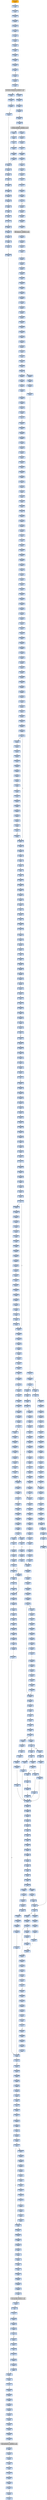strict digraph G {
	graph [bgcolor=transparent,
		name=G
	];
	node [color=lightsteelblue,
		fillcolor=lightsteelblue,
		shape=rectangle,
		style=filled
	];
	"0x0042de67"	[label="0x0042de67
movl"];
	"0x0042de6a"	[label="0x0042de6a
movl"];
	"0x0042de67" -> "0x0042de6a"	[color="#000000"];
	"0x0042de78"	[label="0x0042de78
movl"];
	"0x0042de7d"	[label="0x0042de7d
movl"];
	"0x0042de78" -> "0x0042de7d"	[color="#000000"];
	"0x0042deab"	[label="0x0042deab
movb"];
	"0x0042dead"	[label="0x0042dead
incl"];
	"0x0042deab" -> "0x0042dead"	[color="#000000"];
	"0x0042da11"	[label="0x0042da11
shrl"];
	"0x0042da14"	[label="0x0042da14
xorl"];
	"0x0042da11" -> "0x0042da14"	[color="#000000"];
	"0x0042d966"	[label="0x0042d966
movl"];
	"0x0042d96d"	[label="0x0042d96d
movb"];
	"0x0042d966" -> "0x0042d96d"	[color="#000000"];
	"0x0042d2aa"	[label="0x0042d2aa
testl"];
	"0x0042d2ac"	[label="0x0042d2ac
jne"];
	"0x0042d2aa" -> "0x0042d2ac"	[color="#000000"];
	"0x0042d915"	[label="0x0042d915
andl"];
	"0x0042d918"	[label="0x0042d918
repz"];
	"0x0042d915" -> "0x0042d918"	[color="#000000"];
	"0x0042d37e"	[label="0x0042d37e
movl"];
	"0x0042d384"	[label="0x0042d384
jmp"];
	"0x0042d37e" -> "0x0042d384"	[color="#000000"];
	"0x0042dccb"	[label="0x0042dccb
jmp"];
	"0x0042dcd4"	[label="0x0042dcd4
movl"];
	"0x0042dccb" -> "0x0042dcd4"	[color="#000000"];
	"0x0042d851"	[label="0x0042d851
xorl"];
	"0x0042d853"	[label="0x0042d853
repz"];
	"0x0042d851" -> "0x0042d853"	[color="#000000"];
	"0x0042d885"	[label="0x0042d885
movl"];
	"0x0042d888"	[label="0x0042d888
movl"];
	"0x0042d885" -> "0x0042d888"	[color="#000000"];
	"0x0042d72f"	[label="0x0042d72f
ret"];
	"0x0042d101"	[label="0x0042d101
movb"];
	"0x0042d72f" -> "0x0042d101"	[color="#000000"];
	"0x0042df89"	[label="0x0042df89
ret"];
	"0x0042d718"	[label="0x0042d718
testb"];
	"0x0042df89" -> "0x0042d718"	[color="#000000"];
	"0x0042d7c2"	[label="0x0042d7c2
movl"];
	"0x0042d7c4"	[label="0x0042d7c4
movl"];
	"0x0042d7c2" -> "0x0042d7c4"	[color="#000000"];
	"0x0042da19"	[label="0x0042da19
movl"];
	"0x0042da1b"	[label="0x0042da1b
jmp"];
	"0x0042da19" -> "0x0042da1b"	[color="#000000"];
	"0x0042d9b1"	[label="0x0042d9b1
pushl"];
	"0x0042d9b2"	[label="0x0042d9b2
pushl"];
	"0x0042d9b1" -> "0x0042d9b2"	[color="#000000"];
	"0x0042deb5"	[label="0x0042deb5
movl"];
	"0x0042deb8"	[label="0x0042deb8
movl"];
	"0x0042deb5" -> "0x0042deb8"	[color="#000000"];
	"0x0042dcf1"	[label="0x0042dcf1
ret"];
	"0x0042df6c"	[label="0x0042df6c
testb"];
	"0x0042dcf1" -> "0x0042df6c"	[color="#000000"];
	"0x0042d9fd"	[label="0x0042d9fd
movl"];
	"0x0042da00"	[label="0x0042da00
andl"];
	"0x0042d9fd" -> "0x0042da00"	[color="#000000"];
	"0x0042ded3"	[label="0x0042ded3
movl"];
	"0x0042ded6"	[label="0x0042ded6
movl"];
	"0x0042ded3" -> "0x0042ded6"	[color="#000000"];
	"0x0042da2c"	[label="0x0042da2c
cmpl"];
	"0x0042da2f"	[label="0x0042da2f
jae"];
	"0x0042da2c" -> "0x0042da2f"	[color="#000000"];
	"0x0042d6cc"	[label="0x0042d6cc
subl"];
	"0x0042d6d2"	[label="0x0042d6d2
leal"];
	"0x0042d6cc" -> "0x0042d6d2"	[color="#000000"];
	"0x0042d9b6"	[label="0x0042d9b6
movl"];
	"0x0042d9b8"	[label="0x0042d9b8
cmpl"];
	"0x0042d9b6" -> "0x0042d9b8"	[color="#000000"];
	"0x0042db5a"	[label="0x0042db5a
call"];
	"0x0042db63"	[label="0x0042db63
subl"];
	"0x0042db5a" -> "0x0042db63"	[color="#000000"];
	"0x0042de74"	[label="0x0042de74
addl"];
	"0x0042de76"	[label="0x0042de76
shrl"];
	"0x0042de74" -> "0x0042de76"	[color="#000000"];
	"0x0042d0aa"	[label="0x0042d0aa
je"];
	"0x0042d0b0"	[label="0x0042d0b0
pushl"];
	"0x0042d0aa" -> "0x0042d0b0"	[color="#000000",
		label=F];
	"0x0042de41"	[label="0x0042de41
incl"];
	"0x0042de42"	[label="0x0042de42
movb"];
	"0x0042de41" -> "0x0042de42"	[color="#000000"];
	"0x0042d055"	[label="0x0042d055
stosl"];
	"0x0042d056"	[label="0x0042d056
movb"];
	"0x0042d055" -> "0x0042d056"	[color="#000000"];
	"0x0042d292"	[label="0x0042d292
movl"];
	"0x0042d298"	[label="0x0042d298
movl"];
	"0x0042d292" -> "0x0042d298"	[color="#000000"];
	"0x0042d9f9"	[label="0x0042d9f9
subl"];
	"0x0042d9fb"	[label="0x0042d9fb
shrl"];
	"0x0042d9f9" -> "0x0042d9fb"	[color="#000000"];
	"0x0042db72"	[label="0x0042db72
pushl"];
	"0x0042db74"	[label="0x0042db74
movl"];
	"0x0042db72" -> "0x0042db74"	[color="#000000"];
	"0x0042dcff"	[label="0x0042dcff
ret"];
	"0x0042da9b"	[label="0x0042da9b
movb"];
	"0x0042dcff" -> "0x0042da9b"	[color="#000000"];
	"0x0042de18"	[label="0x0042de18
movb"];
	"0x0042dcff" -> "0x0042de18"	[color="#000000"];
	"0x0042df16"	[label="0x0042df16
movl"];
	"0x0042df1c"	[label="0x0042df1c
movl"];
	"0x0042df16" -> "0x0042df1c"	[color="#000000"];
	"0x0042dce6"	[label="0x0042dce6
popl"];
	"0x0042dce7"	[label="0x0042dce7
popl"];
	"0x0042dce6" -> "0x0042dce7"	[color="#000000"];
	"0x0042daa8"	[label="0x0042daa8
addl"];
	"0x0042daab"	[label="0x0042daab
shll"];
	"0x0042daa8" -> "0x0042daab"	[color="#000000"];
	"0x0042dce8"	[label="0x0042dce8
movb"];
	"0x0042dce7" -> "0x0042dce8"	[color="#000000"];
	"0x0042d88c"	[label="0x0042d88c
xorl"];
	"0x0042d88e"	[label="0x0042d88e
movl"];
	"0x0042d88c" -> "0x0042d88e"	[color="#000000"];
	"0x0042da82"	[label="0x0042da82
popl"];
	"0x0042da83"	[label="0x0042da83
ret"];
	"0x0042da82" -> "0x0042da83"	[color="#000000"];
	"0x0042da85"	[label="0x0042da85
pushl"];
	"0x0042da86"	[label="0x0042da86
pushl"];
	"0x0042da85" -> "0x0042da86"	[color="#000000"];
	"0x0042d03b"	[label="0x0042d03b
pushl"];
	"0x0042d03c"	[label="0x0042d03c
call"];
	"0x0042d03b" -> "0x0042d03c"	[color="#000000"];
	"0x0042d7e8"	[label="0x0042d7e8
movl"];
	"0x0042d7eb"	[label="0x0042d7eb
movl"];
	"0x0042d7e8" -> "0x0042d7eb"	[color="#000000"];
	"0x0042d7ae"	[label="0x0042d7ae
cmpl"];
	"0x0042d7b1"	[label="0x0042d7b1
jb"];
	"0x0042d7ae" -> "0x0042d7b1"	[color="#000000"];
	"0x0042d1ba"	[label="0x0042d1ba
movl"];
	"0x0042d1c0"	[label="0x0042d1c0
movl"];
	"0x0042d1ba" -> "0x0042d1c0"	[color="#000000"];
	"0x0042dd38"	[label="0x0042dd38
movl"];
	"0x0042dd3a"	[label="0x0042dd3a
incl"];
	"0x0042dd38" -> "0x0042dd3a"	[color="#000000"];
	"0x0042df41"	[label="0x0042df41
cmpl"];
	"0x0042df43"	[label="0x0042df43
movl"];
	"0x0042df41" -> "0x0042df43"	[color="#000000"];
	"0x0042d7db"	[label="0x0042d7db
movl"];
	"0x0042d7de"	[label="0x0042d7de
movl"];
	"0x0042d7db" -> "0x0042d7de"	[color="#000000"];
	"0x0042d9a4"	[label="0x0042d9a4
movb"];
	"0x0042d9a6"	[label="0x0042d9a6
popl"];
	"0x0042d9a4" -> "0x0042d9a6"	[color="#000000"];
	"0x0042d095"	[label="0x0042d095
je"];
	"0x0042d0a1"	[label="0x0042d0a1
leal"];
	"0x0042d095" -> "0x0042d0a1"	[color="#000000",
		label=T];
	"0x0042d26f"	[label="0x0042d26f
addl"];
	"0x0042d271"	[label="0x0042d271
movl"];
	"0x0042d26f" -> "0x0042d271"	[color="#000000"];
	"0x0042df03"	[label="0x0042df03
testl"];
	"0x0042df05"	[label="0x0042df05
je"];
	"0x0042df03" -> "0x0042df05"	[color="#000000"];
	"0x0042d6c8"	[label="0x0042d6c8
movl"];
	"0x0042d6c8" -> "0x0042d6cc"	[color="#000000"];
	"0x0042d7d4"	[label="0x0042d7d4
orl"];
	"0x0042d7d6"	[label="0x0042d7d6
movl"];
	"0x0042d7d4" -> "0x0042d7d6"	[color="#000000"];
	"0x0042d36e"	[label="0x0042d36e
jmp"];
	"0x0042d2a2"	[label="0x0042d2a2
movl"];
	"0x0042d36e" -> "0x0042d2a2"	[color="#000000"];
	"0x0042d176"	[label="0x0042d176
andl"];
	"0x0042d179"	[label="0x0042d179
repz"];
	"0x0042d176" -> "0x0042d179"	[color="#000000"];
	"0x0042d904"	[label="0x0042d904
shll"];
	"0x0042d907"	[label="0x0042d907
movw"];
	"0x0042d904" -> "0x0042d907"	[color="#000000"];
	"0x0042d892"	[label="0x0042d892
movl"];
	"0x0042d89a"	[label="0x0042d89a
movl"];
	"0x0042d892" -> "0x0042d89a"	[color="#000000"];
	"0x0042d80b"	[label="0x0042d80b
popl"];
	"0x0042d80c"	[label="0x0042d80c
ret"];
	"0x0042d80b" -> "0x0042d80c"	[color="#000000"];
	"0x0042dca5"	[label="0x0042dca5
jne"];
	"0x0042dcb2"	[label="0x0042dcb2
movb"];
	"0x0042dca5" -> "0x0042dcb2"	[color="#000000",
		label=T];
	"0x0042de65"	[label="0x0042de65
jae"];
	"0x0042de65" -> "0x0042de67"	[color="#000000",
		label=F];
	"0x0042d425"	[label="0x0042d425
ret"];
	"0x0042d8e0"	[label="0x0042d8e0
movl"];
	"0x0042d8e6"	[label="0x0042d8e6
shrl"];
	"0x0042d8e0" -> "0x0042d8e6"	[color="#000000"];
	"0x0042de88"	[label="0x0042de88
shrl"];
	"0x0042de8a"	[label="0x0042de8a
leal"];
	"0x0042de88" -> "0x0042de8a"	[color="#000000"];
	"0x0042d7a8"	[label="0x0042d7a8
movl"];
	"0x0042d7ad"	[label="0x0042d7ad
pushl"];
	"0x0042d7a8" -> "0x0042d7ad"	[color="#000000"];
	"0x0042d9c9"	[label="0x0042d9c9
movl"];
	"0x0042d9cc"	[label="0x0042d9cc
movl"];
	"0x0042d9c9" -> "0x0042d9cc"	[color="#000000"];
	"0x0042de3c"	[label="0x0042de3c
shll"];
	"0x0042de3f"	[label="0x0042de3f
movb"];
	"0x0042de3c" -> "0x0042de3f"	[color="#000000"];
	"0x0042dcc5"	[label="0x0042dcc5
incl"];
	"0x0042dcc6"	[label="0x0042dcc6
cmpl"];
	"0x0042dcc5" -> "0x0042dcc6"	[color="#000000"];
	"0x0042de46"	[label="0x0042de46
movl"];
	"0x0042de42" -> "0x0042de46"	[color="#000000"];
	"0x0042dce5"	[label="0x0042dce5
popl"];
	"0x0042dce5" -> "0x0042dce6"	[color="#000000"];
	"0x0042d103"	[label="0x0042d103
cmpb"];
	"0x0042d106"	[label="0x0042d106
jne"];
	"0x0042d103" -> "0x0042d106"	[color="#000000"];
	"0x0042d807"	[label="0x0042d807
movl"];
	"0x0042d80a"	[label="0x0042d80a
popl"];
	"0x0042d807" -> "0x0042d80a"	[color="#000000"];
	"0x0042d264"	[label="0x0042d264
movl"];
	"0x0042d269"	[label="0x0042d269
movl"];
	"0x0042d264" -> "0x0042d269"	[color="#000000"];
	"0x0042d926"	[label="0x0042d926
addl"];
	"0x0042d929"	[label="0x0042d929
incl"];
	"0x0042d926" -> "0x0042d929"	[color="#000000"];
	"0x0042de95"	[label="0x0042de95
addl"];
	"0x0042da83" -> "0x0042de95"	[color="#000000"];
	"0x0042dd2d"	[label="0x0042dd2d
cmpl"];
	"0x0042da83" -> "0x0042dd2d"	[color="#000000"];
	"0x0042d378"	[label="0x0042d378
movl"];
	"0x0042d37b"	[label="0x0042d37b
addl"];
	"0x0042d378" -> "0x0042d37b"	[color="#000000"];
	"0x0042d7f4"	[label="0x0042d7f4
shrl"];
	"0x0042d7f6"	[label="0x0042d7f6
movl"];
	"0x0042d7f4" -> "0x0042d7f6"	[color="#000000"];
	"0x0042df53"	[label="0x0042df53
cmpl"];
	"0x0042df55"	[label="0x0042df55
jb"];
	"0x0042df53" -> "0x0042df55"	[color="#000000"];
	"0x0042d970"	[label="0x0042d970
testb"];
	"0x0042d96d" -> "0x0042d970"	[color="#000000"];
	"0x0042d405"	[label="0x0042d405
pushl"];
	"0x0042d406"	[label="0x0042d406
addl"];
	"0x0042d405" -> "0x0042d406"	[color="#000000"];
	"0x0042dba2"	[label="0x0042dba2
leal"];
	"0x0042dba8"	[label="0x0042dba8
leal"];
	"0x0042dba2" -> "0x0042dba8"	[color="#000000"];
	"0x0042d420"	[label="0x0042d420
pushl"];
	"0x0042d420" -> "0x0042d425"	[color="#000000"];
	"0x0042dafe"	[label="0x0042dafe
popl"];
	"0x0042daff"	[label="0x0042daff
ret"];
	"0x0042dafe" -> "0x0042daff"	[color="#000000"];
	"0x0042da87"	[label="0x0042da87
movl"];
	"0x0042da89"	[label="0x0042da89
xorl"];
	"0x0042da87" -> "0x0042da89"	[color="#000000"];
	"0x0042d0b7"	[label="0x0042d0b7
pushl"];
	"0x0042d0bc"	[label="0x0042d0bc
pushl"];
	"0x0042d0b7" -> "0x0042d0bc"	[color="#000000"];
	"0x0042d00e"	[label="0x0042d00e
call"];
	"0x0042d014"	[label="0x0042d014
popl"];
	"0x0042d00e" -> "0x0042d014"	[color="#000000"];
	"0x0042df70"	[label="0x0042df70
cmpl"];
	"0x0042df74"	[label="0x0042df74
jb"];
	"0x0042df70" -> "0x0042df74"	[color="#000000"];
	"0x0042da07"	[label="0x0042da07
jae"];
	"0x0042da09"	[label="0x0042da09
movl"];
	"0x0042da07" -> "0x0042da09"	[color="#000000",
		label=F];
	"0x0042da1d"	[label="0x0042da1d
cmpl"];
	"0x0042da07" -> "0x0042da1d"	[color="#000000",
		label=T];
	"0x0042dea8"	[label="0x0042dea8
shll"];
	"0x0042dea8" -> "0x0042deab"	[color="#000000"];
	"0x0042d972"	[label="0x0042d972
je"];
	"0x0042d974"	[label="0x0042d974
movl"];
	"0x0042d972" -> "0x0042d974"	[color="#000000",
		label=F];
	"0x0042d996"	[label="0x0042d996
movl"];
	"0x0042d972" -> "0x0042d996"	[color="#000000",
		label=T];
	"0x0042d415"	[label="0x0042d415
popa"];
	"0x0042d416"	[label="0x0042d416
jne"];
	"0x0042d415" -> "0x0042d416"	[color="#000000"];
	"0x0042d04e"	[label="0x0042d04e
pushl"];
	"0x0042d04f"	[label="0x0042d04f
call"];
	"0x0042d04e" -> "0x0042d04f"	[color="#000000"];
	"0x0042da8d"	[label="0x0042da8d
leal"];
	"0x0042da93"	[label="0x0042da93
movl"];
	"0x0042da8d" -> "0x0042da93"	[color="#000000"];
	"0x0042dccd"	[label="0x0042dccd
movb"];
	"0x0042dccd" -> "0x0042dcd4"	[color="#000000"];
	"0x0042dcde"	[label="0x0042dcde
movl"];
	"0x0042dce3"	[label="0x0042dce3
repz"];
	"0x0042dcde" -> "0x0042dce3"	[color="#000000"];
	"0x0042db24"	[label="0x0042db24
movl"];
	"0x0042db2a"	[label="0x0042db2a
movl"];
	"0x0042db24" -> "0x0042db2a"	[color="#000000"];
	"0x0042deae"	[label="0x0042deae
movb"];
	"0x0042dead" -> "0x0042deae"	[color="#000000"];
	"0x0042d389"	[label="0x0042d389
movl"];
	"0x0042d38f"	[label="0x0042d38f
movl"];
	"0x0042d389" -> "0x0042d38f"	[color="#000000"];
	"0x0042dcb9"	[label="0x0042dcb9
xorl"];
	"0x0042dcb2" -> "0x0042dcb9"	[color="#000000"];
	"0x0042dab9"	[label="0x0042dab9
leal"];
	"0x0042dabc"	[label="0x0042dabc
pushl"];
	"0x0042dab9" -> "0x0042dabc"	[color="#000000"];
	"0x0042d8b3"	[label="0x0042d8b3
movl"];
	"0x0042d8b7"	[label="0x0042d8b7
ja"];
	"0x0042d8b3" -> "0x0042d8b7"	[color="#000000"];
	"0x0042d8e9"	[label="0x0042d8e9
movl"];
	"0x0042d8e6" -> "0x0042d8e9"	[color="#000000"];
	"0x0042d817"	[label="0x0042d817
movl"];
	"0x0042d81d"	[label="0x0042d81d
movl"];
	"0x0042d817" -> "0x0042d81d"	[color="#000000"];
	"0x0042d831"	[label="0x0042d831
ret"];
	"0x0042daf1"	[label="0x0042daf1
movl"];
	"0x0042d831" -> "0x0042daf1"	[color="#000000"];
	"0x0042da31"	[label="0x0042da31
movl"];
	"0x0042da36"	[label="0x0042da36
jmp"];
	"0x0042da31" -> "0x0042da36"	[color="#000000"];
	"0x0042df86"	[label="0x0042df86
addl"];
	"0x0042df86" -> "0x0042df89"	[color="#000000"];
	"0x0042d71a"	[label="0x0042d71a
jne"];
	"0x0042d718" -> "0x0042d71a"	[color="#000000"];
	"0x0042db98"	[label="0x0042db98
movb"];
	"0x0042d80c" -> "0x0042db98"	[color="#000000"];
	"0x0042d7e7"	[label="0x0042d7e7
popl"];
	"0x0042d7e7" -> "0x0042d7e8"	[color="#000000"];
	"0x0042db32"	[label="0x0042db32
movl"];
	"0x0042db37"	[label="0x0042db37
movl"];
	"0x0042db32" -> "0x0042db37"	[color="#000000"];
	"0x0042db3d"	[label="0x0042db3d
movl"];
	"0x0042db37" -> "0x0042db3d"	[color="#000000"];
	"0x0042dceb"	[label="0x0042dceb
addl"];
	"0x0042dceb" -> "0x0042dcf1"	[color="#000000"];
	"0x0042d2b9"	[label="0x0042d2b9
movl"];
	"0x0042d2bb"	[label="0x0042d2bb
movl"];
	"0x0042d2b9" -> "0x0042d2bb"	[color="#000000"];
	"0x0042d726"	[label="0x0042d726
movl"];
	"0x0042d729"	[label="0x0042d729
addl"];
	"0x0042d726" -> "0x0042d729"	[color="#000000"];
	"0x0042d84d"	[label="0x0042d84d
leal"];
	"0x0042d84d" -> "0x0042d851"	[color="#000000"];
	"0x0042dcea"	[label="0x0042dcea
popl"];
	"0x0042dcea" -> "0x0042dceb"	[color="#000000"];
	"0x0042da6a"	[label="0x0042da6a
subl"];
	"0x0042da6c"	[label="0x0042da6c
subl"];
	"0x0042da6a" -> "0x0042da6c"	[color="#000000"];
	"0x0042d7e3"	[label="0x0042d7e3
cmpl"];
	"0x0042d7e5"	[label="0x0042d7e5
jae"];
	"0x0042d7e3" -> "0x0042d7e5"	[color="#000000"];
	"0x0042da5a"	[label="0x0042da5a
movl"];
	"0x0042da5d"	[label="0x0042da5d
addl"];
	"0x0042da5a" -> "0x0042da5d"	[color="#000000"];
	"0x0042dabd"	[label="0x0042dabd
pushl"];
	"0x0042dabc" -> "0x0042dabd"	[color="#000000"];
	"0x0042d8bd"	[label="0x0042d8bd
movl"];
	"0x0042d8c1"	[label="0x0042d8c1
movl"];
	"0x0042d8bd" -> "0x0042d8c1"	[color="#000000"];
	"0x0042d7b3"	[label="0x0042d7b3
pushl"];
	"0x0042d7b4"	[label="0x0042d7b4
movl"];
	"0x0042d7b3" -> "0x0042d7b4"	[color="#000000"];
	"0x0042d3ff"	[label="0x0042d3ff
popl"];
	"0x0042d400"	[label="0x0042d400
movl"];
	"0x0042d3ff" -> "0x0042d400"	[color="#000000"];
	"0x0042d39a"	[label="0x0042d39a
pushl"];
	"0x0042d39d"	[label="0x0042d39d
pushl"];
	"0x0042d39a" -> "0x0042d39d"	[color="#000000"];
	"0x0042d8ad"	[label="0x0042d8ad
cmpl"];
	"0x0042d8ad" -> "0x0042d8b3"	[color="#000000"];
	"0x0042d2be"	[label="0x0042d2be
addl"];
	"0x0042d2c0"	[label="0x0042d2c0
addl"];
	"0x0042d2be" -> "0x0042d2c0"	[color="#000000"];
	"0x0042dcda"	[label="0x0042dcda
leal"];
	"0x0042dcd4" -> "0x0042dcda"	[color="#000000"];
	"0x0042d395"	[label="0x0042d395
pushl"];
	"0x0042d396"	[label="0x0042d396
pushl"];
	"0x0042d395" -> "0x0042d396"	[color="#000000"];
	"0x0042d37b" -> "0x0042d37e"	[color="#000000"];
	"0x0042da71"	[label="0x0042da71
movl"];
	"0x0042da75"	[label="0x0042da75
addl"];
	"0x0042da71" -> "0x0042da75"	[color="#000000"];
	"0x0042df45"	[label="0x0042df45
jae"];
	"0x0042df47"	[label="0x0042df47
movl"];
	"0x0042df45" -> "0x0042df47"	[color="#000000",
		label=F];
	"0x0042dce3" -> "0x0042dce5"	[color="#000000"];
	"0x0042da6e"	[label="0x0042da6e
popl"];
	"0x0042da6c" -> "0x0042da6e"	[color="#000000"];
	"0x0042d2a8"	[label="0x0042d2a8
movl"];
	"0x0042d2a2" -> "0x0042d2a8"	[color="#000000"];
	"0x0042d035"	[label="0x0042d035
leal"];
	"0x0042d035" -> "0x0042d03b"	[color="#000000"];
	"0x0042dcbb"	[label="0x0042dcbb
cmpb"];
	"0x0042dcc3"	[label="0x0042dcc3
jne"];
	"0x0042dcbb" -> "0x0042dcc3"	[color="#000000"];
	GETPROCADDRESS_KERNEL32_DLL	[color=lightgrey,
		fillcolor=lightgrey,
		label="GETPROCADDRESS_KERNEL32_DLL
GETPROCADDRESS-KERNEL32-DLL"];
	"0x0042d04f" -> GETPROCADDRESS_KERNEL32_DLL	[color="#000000"];
	"0x0042d91a"	[label="0x0042d91a
movl"];
	"0x0042d918" -> "0x0042d91a"	[color="#000000"];
	"0x0042d9f1"	[label="0x0042d9f1
movl"];
	"0x0042d9f4"	[label="0x0042d9f4
movl"];
	"0x0042d9f1" -> "0x0042d9f4"	[color="#000000"];
	"0x0042da3d"	[label="0x0042da3d
movl"];
	"0x0042da42"	[label="0x0042da42
jmp"];
	"0x0042da3d" -> "0x0042da42"	[color="#000000"];
	"0x0042d2a8" -> "0x0042d2aa"	[color="#000000"];
	"0x0042d8f2"	[label="0x0042d8f2
addl"];
	"0x0042d8f4"	[label="0x0042d8f4
movb"];
	"0x0042d8f2" -> "0x0042d8f4"	[color="#000000"];
	"0x0042d172"	[label="0x0042d172
repz"];
	"0x0042d174"	[label="0x0042d174
movl"];
	"0x0042d172" -> "0x0042d174"	[color="#000000"];
	"0x0042d289"	[label="0x0042d289
jne"];
	"0x0042d289" -> "0x0042d292"	[color="#000000",
		label=T];
	"0x0042daaf"	[label="0x0042daaf
incl"];
	"0x0042dab0"	[label="0x0042dab0
cmpl"];
	"0x0042daaf" -> "0x0042dab0"	[color="#000000"];
	"0x0042d39e"	[label="0x0042d39e
call"];
	"0x0042d39d" -> "0x0042d39e"	[color="#000000"];
	"0x0042df82"	[label="0x0042df82
popl"];
	"0x0042df83"	[label="0x0042df83
movb"];
	"0x0042df82" -> "0x0042df83"	[color="#000000"];
	"0x0042ded9"	[label="0x0042ded9
movl"];
	"0x0042ded6" -> "0x0042ded9"	[color="#000000"];
	"0x0042dee4"	[label="0x0042dee4
movl"];
	"0x0042dee9"	[label="0x0042dee9
movl"];
	"0x0042dee4" -> "0x0042dee9"	[color="#000000"];
	"0x0042d00c"	[label="0x0042d00c
pushl"];
	"0x0042d00d"	[label="0x0042d00d
ret"];
	"0x0042d00c" -> "0x0042d00d"	[color="#000000"];
	"0x0042df4c"	[label="0x0042df4c
movb"];
	"0x0042df4e"	[label="0x0042df4e
movb"];
	"0x0042df4c" -> "0x0042df4e"	[color="#000000"];
	"0x0042d7b1" -> "0x0042d7e8"	[color="#000000",
		label=T];
	"0x0042d7b1" -> "0x0042d7b3"	[color="#000000",
		label=F];
	"0x0042d845"	[label="0x0042d845
movl"];
	"0x0042d84b"	[label="0x0042d84b
xorl"];
	"0x0042d845" -> "0x0042d84b"	[color="#000000"];
	"0x0042db6e"	[label="0x0042db6e
leal"];
	"0x0042db71"	[label="0x0042db71
pushl"];
	"0x0042db6e" -> "0x0042db71"	[color="#000000"];
	"0x0042d08d"	[label="0x0042d08d
movl"];
	"0x0042d093"	[label="0x0042d093
orl"];
	"0x0042d08d" -> "0x0042d093"	[color="#000000"];
	"0x0042d9b3"	[label="0x0042d9b3
movl"];
	"0x0042d9b2" -> "0x0042d9b3"	[color="#000000"];
	"0x0042dec6"	[label="0x0042dec6
movl"];
	"0x0042dec8"	[label="0x0042dec8
cmpl"];
	"0x0042dec6" -> "0x0042dec8"	[color="#000000"];
	"0x0042d2c6"	[label="0x0042d2c6
testl"];
	"0x0042d2c8"	[label="0x0042d2c8
je"];
	"0x0042d2c6" -> "0x0042d2c8"	[color="#000000"];
	"0x0042df3e"	[label="0x0042df3e
leal"];
	"0x0042df3e" -> "0x0042df41"	[color="#000000"];
	"0x0042dea0"	[label="0x0042dea0
jb"];
	"0x0042dea0" -> "0x0042ded3"	[color="#000000",
		label=T];
	"0x0042dea2"	[label="0x0042dea2
movl"];
	"0x0042dea0" -> "0x0042dea2"	[color="#000000",
		label=F];
	"0x0042de76" -> "0x0042de78"	[color="#000000"];
	"0x0042dd3e"	[label="0x0042dd3e
movl"];
	"0x0042dd42"	[label="0x0042dd42
jmp"];
	"0x0042dd3e" -> "0x0042dd42"	[color="#000000"];
	"0x0042d1c8"	[label="0x0042d1c8
je"];
	"0x0042d243"	[label="0x0042d243
movl"];
	"0x0042d1c8" -> "0x0042d243"	[color="#000000",
		label=T];
	"0x0042d7d9"	[label="0x0042d7d9
addl"];
	"0x0042d7d9" -> "0x0042d7db"	[color="#000000"];
	"0x0042dac2"	[label="0x0042dac2
call"];
	"0x0042d80f"	[label="0x0042d80f
movl"];
	"0x0042dac2" -> "0x0042d80f"	[color="#000000"];
	"0x0042daad"	[label="0x0042daad
addl"];
	"0x0042daad" -> "0x0042daaf"	[color="#000000"];
	"0x0042deec"	[label="0x0042deec
subl"];
	"0x0042deee"	[label="0x0042deee
andl"];
	"0x0042deec" -> "0x0042deee"	[color="#000000"];
	"0x0042de20"	[label="0x0042de20
testb"];
	"0x0042de22"	[label="0x0042de22
movl"];
	"0x0042de20" -> "0x0042de22"	[color="#000000"];
	"0x0042d7ad" -> "0x0042d7ae"	[color="#000000"];
	"0x0042d6eb"	[label="0x0042d6eb
pushl"];
	"0x0042d6ec"	[label="0x0042d6ec
leal"];
	"0x0042d6eb" -> "0x0042d6ec"	[color="#000000"];
	"0x0042db6c"	[label="0x0042db6c
pushl"];
	"0x0042db6d"	[label="0x0042db6d
pushl"];
	"0x0042db6c" -> "0x0042db6d"	[color="#000000"];
	"0x0042dba0"	[label="0x0042dba0
jb"];
	"0x0042dba0" -> "0x0042dba2"	[color="#000000",
		label=F];
	"0x0042d83f"	[label="0x0042d83f
pushl"];
	"0x0042d840"	[label="0x0042d840
movl"];
	"0x0042d83f" -> "0x0042d840"	[color="#000000"];
	"0x0042d7b9"	[label="0x0042d7b9
movl"];
	"0x0042d7bb"	[label="0x0042d7bb
movb"];
	"0x0042d7b9" -> "0x0042d7bb"	[color="#000000"];
	"0x0042d169"	[label="0x0042d169
movl"];
	"0x0042d16f"	[label="0x0042d16f
sarl"];
	"0x0042d169" -> "0x0042d16f"	[color="#000000"];
	"0x0042d882"	[label="0x0042d882
movl"];
	"0x0042d882" -> "0x0042d885"	[color="#000000"];
	"0x0042df2b"	[label="0x0042df2b
movl"];
	"0x0042df31"	[label="0x0042df31
movl"];
	"0x0042df2b" -> "0x0042df31"	[color="#000000"];
	"0x0042d112"	[label="0x0042d112
movl"];
	"0x0042d114"	[label="0x0042d114
subl"];
	"0x0042d112" -> "0x0042d114"	[color="#000000"];
	"0x0042da3b"	[label="0x0042da3b
jae"];
	"0x0042da3b" -> "0x0042da3d"	[color="#000000",
		label=F];
	"0x0042da44"	[label="0x0042da44
cmpl"];
	"0x0042da3b" -> "0x0042da44"	[color="#000000",
		label=T];
	"0x0042df51"	[label="0x0042df51
movl"];
	"0x0042df51" -> "0x0042df53"	[color="#000000"];
	"0x0042d8eb"	[label="0x0042d8eb
andl"];
	"0x0042d8e9" -> "0x0042d8eb"	[color="#000000"];
	"0x0042d90a"	[label="0x0042d90a
shrl"];
	"0x0042d90d"	[label="0x0042d90d
repz"];
	"0x0042d90a" -> "0x0042d90d"	[color="#000000"];
	"0x0042d416" -> "0x0042d420"	[color="#000000",
		label=T];
	"0x0042d008"	[label="0x0042d008
jmp"];
	"0x0042d008" -> "0x0042d00e"	[color="#000000"];
	"0x0042de50"	[label="0x0042de50
andl"];
	"0x0042de55"	[label="0x0042de55
addl"];
	"0x0042de50" -> "0x0042de55"	[color="#000000"];
	"0x0042d9ec"	[label="0x0042d9ec
jae"];
	"0x0042d9ee"	[label="0x0042d9ee
movl"];
	"0x0042d9ec" -> "0x0042d9ee"	[color="#000000",
		label=F];
	"0x0042d9fb" -> "0x0042d9fd"	[color="#000000"];
	"0x0042da49"	[label="0x0042da49
movl"];
	"0x0042da4e"	[label="0x0042da4e
jmp"];
	"0x0042da49" -> "0x0042da4e"	[color="#000000"];
	"0x0042dce8" -> "0x0042dcea"	[color="#000000"];
	"0x0042d059"	[label="0x0042d059
jne"];
	"0x0042d05b"	[label="0x0042d05b
cmpb"];
	"0x0042d059" -> "0x0042d05b"	[color="#000000",
		label=F];
	"0x0042d298" -> "0x0042d2a2"	[color="#000000"];
	"0x0042d855"	[label="0x0042d855
movl"];
	"0x0042d85c"	[label="0x0042d85c
cmpl"];
	"0x0042d855" -> "0x0042d85c"	[color="#000000"];
	"0x0042db4f"	[label="0x0042db4f
movl"];
	"0x0042db55"	[label="0x0042db55
repz"];
	"0x0042db4f" -> "0x0042db55"	[color="#000000"];
	"0x0042d375"	[label="0x0042d375
movl"];
	"0x0042d375" -> "0x0042d378"	[color="#000000"];
	"0x0042d877"	[label="0x0042d877
jb"];
	"0x0042d879"	[label="0x0042d879
movl"];
	"0x0042d877" -> "0x0042d879"	[color="#000000",
		label=F];
	"0x0042dbc3"	[label="0x0042dbc3
xorl"];
	"0x0042dbc5"	[label="0x0042dbc5
movl"];
	"0x0042dbc3" -> "0x0042dbc5"	[color="#000000"];
	"0x0042defc"	[label="0x0042defc
movl"];
	"0x0042defc" -> "0x0042df03"	[color="#000000"];
	"0x0042dede"	[label="0x0042dede
subl"];
	"0x0042dee0"	[label="0x0042dee0
addl"];
	"0x0042dede" -> "0x0042dee0"	[color="#000000"];
	"0x0042d6d6"	[label="0x0042d6d6
pushl"];
	"0x0042d6d7"	[label="0x0042d6d7
call"];
	"0x0042d6d6" -> "0x0042d6d7"	[color="#000000"];
	"0x0042df43" -> "0x0042df45"	[color="#000000"];
	"0x0042d7be"	[label="0x0042d7be
movb"];
	"0x0042d7be" -> "0x0042d7c2"	[color="#000000"];
	"0x0042d869"	[label="0x0042d869
movl"];
	"0x0042d86d"	[label="0x0042d86d
leal"];
	"0x0042d869" -> "0x0042d86d"	[color="#000000"];
	"0x0042d04d"	[label="0x0042d04d
pushl"];
	"0x0042d04d" -> "0x0042d04e"	[color="#000000"];
	"0x0042d155"	[label="0x0042d155
jmp"];
	"0x0042d15f"	[label="0x0042d15f
movl"];
	"0x0042d155" -> "0x0042d15f"	[color="#000000"];
	"0x0042daf9"	[label="0x0042daf9
addl"];
	"0x0042daf9" -> "0x0042dafe"	[color="#000000"];
	"0x0042d9a7"	[label="0x0042d9a7
addl"];
	"0x0042d9ad"	[label="0x0042d9ad
ret"];
	"0x0042d9a7" -> "0x0042d9ad"	[color="#000000"];
	"0x0042d99c"	[label="0x0042d99c
incl"];
	"0x0042d99d"	[label="0x0042d99d
cmpl"];
	"0x0042d99c" -> "0x0042d99d"	[color="#000000"];
	"0x0042d962"	[label="0x0042d962
testl"];
	"0x0042d964"	[label="0x0042d964
jbe"];
	"0x0042d962" -> "0x0042d964"	[color="#000000"];
	"0x0042d8dc"	[label="0x0042d8dc
movl"];
	"0x0042d8dc" -> "0x0042d8e0"	[color="#000000"];
	"0x0042d872"	[label="0x0042d872
incl"];
	"0x0042d873"	[label="0x0042d873
cmpl"];
	"0x0042d872" -> "0x0042d873"	[color="#000000"];
	"0x0042d729" -> "0x0042d72f"	[color="#000000"];
	"0x0042def3"	[label="0x0042def3
shrl"];
	"0x0042def5"	[label="0x0042def5
addl"];
	"0x0042def3" -> "0x0042def5"	[color="#000000"];
	"0x0042dcc9"	[label="0x0042dcc9
jb"];
	"0x0042dcc6" -> "0x0042dcc9"	[color="#000000"];
	"0x0042df85"	[label="0x0042df85
popl"];
	"0x0042df85" -> "0x0042df86"	[color="#000000"];
	"0x0042de6d"	[label="0x0042de6d
movl"];
	"0x0042de6a" -> "0x0042de6d"	[color="#000000"];
	"0x0042db9c"	[label="0x0042db9c
incl"];
	"0x0042db98" -> "0x0042db9c"	[color="#000000"];
	"0x0042d8f0"	[label="0x0042d8f0
subl"];
	"0x0042d8f0" -> "0x0042d8f2"	[color="#000000"];
	"0x0042de80"	[label="0x0042de80
subl"];
	"0x0042de7d" -> "0x0042de80"	[color="#000000"];
	"0x0042da62"	[label="0x0042da62
movl"];
	"0x0042da65"	[label="0x0042da65
movl"];
	"0x0042da62" -> "0x0042da65"	[color="#000000"];
	"0x0042d2bb" -> "0x0042d2be"	[color="#000000"];
	"0x0042da2f" -> "0x0042da31"	[color="#000000",
		label=F];
	"0x0042da38"	[label="0x0042da38
cmpl"];
	"0x0042da2f" -> "0x0042da38"	[color="#000000",
		label=T];
	"0x0042d367"	[label="0x0042d367
addl"];
	"0x0042d367" -> "0x0042d36e"	[color="#000000"];
	"0x0042df81"	[label="0x0042df81
popl"];
	"0x0042df81" -> "0x0042df82"	[color="#000000"];
	"0x0042d108"	[label="0x0042d108
incb"];
	"0x0042d10e"	[label="0x0042d10e
pushl"];
	"0x0042d108" -> "0x0042d10e"	[color="#000000"];
	"0x0042d9e9"	[label="0x0042d9e9
cmpl"];
	"0x0042d9e9" -> "0x0042d9ec"	[color="#000000"];
	"0x0042d152"	[label="0x0042d152
popl"];
	"0x0042d153"	[label="0x0042d153
popl"];
	"0x0042d152" -> "0x0042d153"	[color="#000000"];
	"0x0042dbb6"	[label="0x0042dbb6
jne"];
	"0x0042dbb6" -> "0x0042dbc3"	[color="#000000",
		label=T];
	"0x0042dbaf"	[label="0x0042dbaf
call"];
	"0x0042d834"	[label="0x0042d834
subl"];
	"0x0042dbaf" -> "0x0042d834"	[color="#000000"];
	"0x0042d8b7" -> "0x0042d8bd"	[color="#000000",
		label=F];
	"0x0042d89e"	[label="0x0042d89e
leal"];
	"0x0042d89a" -> "0x0042d89e"	[color="#000000"];
	"0x0042deb2"	[label="0x0042deb2
movl"];
	"0x0042deae" -> "0x0042deb2"	[color="#000000"];
	"0x0042db02"	[label="0x0042db02
movl"];
	"0x0042db06"	[label="0x0042db06
movl"];
	"0x0042db02" -> "0x0042db06"	[color="#000000"];
	"0x0042d83a"	[label="0x0042d83a
pushl"];
	"0x0042d834" -> "0x0042d83a"	[color="#000000"];
	"0x0042decb"	[label="0x0042decb
movl"];
	"0x0042dec8" -> "0x0042decb"	[color="#000000"];
	"0x0042d121"	[label="0x0042d121
je"];
	"0x0042d151"	[label="0x0042d151
popl"];
	"0x0042d121" -> "0x0042d151"	[color="#000000",
		label=T];
	"0x0042d9a6" -> "0x0042d9a7"	[color="#000000"];
	"0x0042d40d"	[label="0x0042d40d
orl"];
	"0x0042d40f"	[label="0x0042d40f
movl"];
	"0x0042d40d" -> "0x0042d40f"	[color="#000000"];
	"0x0042de39"	[label="0x0042de39
movl"];
	"0x0042de39" -> "0x0042de3c"	[color="#000000"];
	"0x0042df61"	[label="0x0042df61
movl"];
	"0x0042df63"	[label="0x0042df63
jmp"];
	"0x0042df61" -> "0x0042df63"	[color="#000000"];
	"0x0042db9d"	[label="0x0042db9d
cmpl"];
	"0x0042db9d" -> "0x0042dba0"	[color="#000000"];
	"0x0042d71a" -> "0x0042d726"	[color="#000000",
		label=T];
	"0x0042da0f"	[label="0x0042da0f
movl"];
	"0x0042da0f" -> "0x0042da11"	[color="#000000"];
	"0x0042d9c2"	[label="0x0042d9c2
incl"];
	"0x0042d9c3"	[label="0x0042d9c3
movb"];
	"0x0042d9c2" -> "0x0042d9c3"	[color="#000000"];
	"0x0042d400" -> "0x0042d405"	[color="#000000"];
	"0x0042d8c4"	[label="0x0042d8c4
movl"];
	"0x0042d8c7"	[label="0x0042d8c7
addl"];
	"0x0042d8c4" -> "0x0042d8c7"	[color="#000000"];
	"0x0042d802"	[label="0x0042d802
shrl"];
	"0x0042d804"	[label="0x0042d804
addl"];
	"0x0042d802" -> "0x0042d804"	[color="#000000"];
	"0x0042d058"	[label="0x0042d058
scasb"];
	"0x0042d058" -> "0x0042d059"	[color="#000000"];
	"0x0042d911"	[label="0x0042d911
movl"];
	"0x0042d911" -> "0x0042d915"	[color="#000000"];
	"0x0042d161"	[label="0x0042d161
movl"];
	"0x0042d163"	[label="0x0042d163
addl"];
	"0x0042d161" -> "0x0042d163"	[color="#000000"];
	"0x0042d83c"	[label="0x0042d83c
pushl"];
	"0x0042d83d"	[label="0x0042d83d
movl"];
	"0x0042d83c" -> "0x0042d83d"	[color="#000000"];
	"0x0042da7e"	[label="0x0042da7e
popl"];
	"0x0042da7f"	[label="0x0042da7f
movl"];
	"0x0042da7e" -> "0x0042da7f"	[color="#000000"];
	"0x0042df63" -> "0x0042df70"	[color="#000000"];
	"0x0042d6d2" -> "0x0042d6d6"	[color="#000000"];
	"0x0042d00a"	[label="0x0042d00a
popl"];
	"0x0042d00b"	[label="0x0042d00b
incl"];
	"0x0042d00a" -> "0x0042d00b"	[color="#000000"];
	VIRTUALPROTECT_KERNEL32_DLL	[color=lightgrey,
		fillcolor=lightgrey,
		label="VIRTUALPROTECT_KERNEL32_DLL
VIRTUALPROTECT-KERNEL32-DLL"];
	"0x0042d39e" -> VIRTUALPROTECT_KERNEL32_DLL	[color="#000000"];
	"0x0042d99f"	[label="0x0042d99f
jb"];
	"0x0042d99d" -> "0x0042d99f"	[color="#000000"];
	"0x0042d871"	[label="0x0042d871
incl"];
	"0x0042d86d" -> "0x0042d871"	[color="#000000"];
	"0x0042d397"	[label="0x0042d397
pushl"];
	"0x0042d398"	[label="0x0042d398
pushl"];
	"0x0042d397" -> "0x0042d398"	[color="#000000"];
	"0x0042da5f"	[label="0x0042da5f
movl"];
	"0x0042da5d" -> "0x0042da5f"	[color="#000000"];
	"0x0042d17c"	[label="0x0042d17c
pushl"];
	"0x0042d181"	[label="0x0042d181
pushl"];
	"0x0042d17c" -> "0x0042d181"	[color="#000000"];
	"0x0042d1c6"	[label="0x0042d1c6
subl"];
	"0x0042d1c6" -> "0x0042d1c8"	[color="#000000"];
	"0x0042daf7"	[label="0x0042daf7
popl"];
	"0x0042daf8"	[label="0x0042daf8
popl"];
	"0x0042daf7" -> "0x0042daf8"	[color="#000000"];
	"0x0042d163" -> "0x0042d169"	[color="#000000"];
	"0x0042d97f"	[label="0x0042d97f
movl"];
	"0x0042d983"	[label="0x0042d983
movl"];
	"0x0042d97f" -> "0x0042d983"	[color="#000000"];
	"0x0042d97a"	[label="0x0042d97a
andl"];
	"0x0042d974" -> "0x0042d97a"	[color="#000000"];
	"0x0042de1f"	[label="0x0042de1f
popl"];
	"0x0042de1f" -> "0x0042de20"	[color="#000000"];
	"0x0042d10f"	[label="0x0042d10f
pushl"];
	"0x0042d110"	[label="0x0042d110
pushl"];
	"0x0042d10f" -> "0x0042d110"	[color="#000000"];
	"0x0042d2b3"	[label="0x0042d2b3
addl"];
	"0x0042d2b3" -> "0x0042d2b9"	[color="#000000"];
	"0x0042d7bd"	[label="0x0042d7bd
incl"];
	"0x0042d7bd" -> "0x0042d7be"	[color="#000000"];
	"0x0042d84b" -> "0x0042d84d"	[color="#000000"];
	"0x0042df3d"	[label="0x0042df3d
incl"];
	"0x0042df3d" -> "0x0042df3e"	[color="#000000"];
	"0x0042d269" -> "0x0042d26f"	[color="#000000"];
	"0x0042d7a7"	[label="0x0042d7a7
pushl"];
	"0x0042d7a7" -> "0x0042d7a8"	[color="#000000"];
	"0x0042d813"	[label="0x0042d813
movl"];
	"0x0042d813" -> "0x0042d817"	[color="#000000"];
	"0x0042dcf2"	[label="0x0042dcf2
call"];
	"0x0042dcf8"	[label="0x0042dcf8
popl"];
	"0x0042dcf2" -> "0x0042dcf8"	[color="#000000"];
	"0x0042d7ce"	[label="0x0042d7ce
andl"];
	"0x0042d7ce" -> "0x0042d7d4"	[color="#000000"];
	"0x0042d6f0"	[label="0x0042d6f0
call"];
	"0x0042d6ec" -> "0x0042d6f0"	[color="#000000"];
	"0x0042d398" -> "0x0042d39a"	[color="#000000"];
	"0x0042d875"	[label="0x0042d875
movl"];
	"0x0042d873" -> "0x0042d875"	[color="#000000"];
	"0x0042da27"	[label="0x0042da27
addl"];
	"0x0042da2a"	[label="0x0042da2a
jmp"];
	"0x0042da27" -> "0x0042da2a"	[color="#000000"];
	"0x0042daf1" -> "0x0042daf7"	[color="#000000"];
	"0x0042da58"	[label="0x0042da58
movl"];
	"0x0042da4e" -> "0x0042da58"	[color="#000000"];
	"0x0042db30"	[label="0x0042db30
xorl"];
	"0x0042db30" -> "0x0042db32"	[color="#000000"];
	"0x0042d943"	[label="0x0042d943
cmpl"];
	"0x0042d949"	[label="0x0042d949
je"];
	"0x0042d943" -> "0x0042d949"	[color="#000000"];
	"0x0042d0e8"	[label="0x0042d0e8
pushl"];
	"0x0042d0e9"	[label="0x0042d0e9
movl"];
	"0x0042d0e8" -> "0x0042d0e9"	[color="#000000"];
	"0x0042d056" -> "0x0042d058"	[color="#000000"];
	"0x0042da20"	[label="0x0042da20
jae"];
	"0x0042da20" -> "0x0042da2c"	[color="#000000",
		label=T];
	"0x0042da22"	[label="0x0042da22
cmpl"];
	"0x0042da20" -> "0x0042da22"	[color="#000000",
		label=F];
	"0x0042ded1"	[label="0x0042ded1
jae"];
	"0x0042ded1" -> "0x0042ded3"	[color="#000000",
		label=F];
	"0x0042d9bc"	[label="0x0042d9bc
jb"];
	"0x0042d9b8" -> "0x0042d9bc"	[color="#000000"];
	"0x0042d7e0"	[label="0x0042d7e0
movl"];
	"0x0042d7e0" -> "0x0042d7e3"	[color="#000000"];
	"0x0042d11f"	[label="0x0042d11f
orl"];
	"0x0042d11f" -> "0x0042d121"	[color="#000000"];
	"0x0042de2e"	[label="0x0042de2e
leal"];
	"0x0042de31"	[label="0x0042de31
cmpl"];
	"0x0042de2e" -> "0x0042de31"	[color="#000000"];
	"0x0042d029"	[label="0x0042d029
movl"];
	"0x0042d02f"	[label="0x0042d02f
jne"];
	"0x0042d029" -> "0x0042d02f"	[color="#000000"];
	"0x0042db76"	[label="0x0042db76
call"];
	"0x0042d7a4"	[label="0x0042d7a4
pushl"];
	"0x0042db76" -> "0x0042d7a4"	[color="#000000"];
	"0x0042de62"	[label="0x0042de62
movl"];
	"0x0042de62" -> "0x0042de65"	[color="#000000"];
	"0x0042d8f6"	[label="0x0042d8f6
movl"];
	"0x0042d8f4" -> "0x0042d8f6"	[color="#000000"];
	"0x0042d83b"	[label="0x0042d83b
pushl"];
	"0x0042d83a" -> "0x0042d83b"	[color="#000000"];
	"0x0042d7b4" -> "0x0042d7b9"	[color="#000000"];
	"0x0042d106" -> "0x0042d155"	[color="#000000",
		label=T];
	"0x0042d106" -> "0x0042d108"	[color="#000000",
		label=F];
	"0x0042d9c0"	[label="0x0042d9c0
movb"];
	"0x0042d9c0" -> "0x0042d9c2"	[color="#000000"];
	"0x0042da8b"	[label="0x0042da8b
xorl"];
	"0x0042da89" -> "0x0042da8b"	[color="#000000"];
	"0x0042dcc3" -> "0x0042dcc5"	[color="#000000",
		label=F];
	"0x0042dcc3" -> "0x0042dccd"	[color="#000000",
		label=T];
	"0x0042d2c0" -> "0x0042d2c6"	[color="#000000"];
	"0x0042d90f"	[label="0x0042d90f
movl"];
	"0x0042d90f" -> "0x0042d911"	[color="#000000"];
	"0x0042d7ee"	[label="0x0042d7ee
movl"];
	"0x0042d7eb" -> "0x0042d7ee"	[color="#000000"];
	"0x0042d9c7"	[label="0x0042d9c7
movl"];
	"0x0042d9c3" -> "0x0042d9c7"	[color="#000000"];
	"0x0042da6f"	[label="0x0042da6f
shrl"];
	"0x0042da6f" -> "0x0042da71"	[color="#000000"];
	"0x0042d10e" -> "0x0042d10f"	[color="#000000"];
	"0x0042db69"	[label="0x0042db69
pushl"];
	"0x0042db6a"	[label="0x0042db6a
movl"];
	"0x0042db69" -> "0x0042db6a"	[color="#000000"];
	VIRTUALPROTECT_KERNEL32_DLL -> "0x0042d3ff"	[color="#000000"];
	"0x0042de34"	[label="0x0042de34
jb"];
	"0x0042de34" -> "0x0042de67"	[color="#000000",
		label=T];
	"0x0042de36"	[label="0x0042de36
movl"];
	"0x0042de34" -> "0x0042de36"	[color="#000000",
		label=F];
	"0x0042d17b"	[label="0x0042d17b
popl"];
	"0x0042d17b" -> "0x0042d17c"	[color="#000000"];
	"0x0042d866"	[label="0x0042d866
movb"];
	"0x0042d866" -> "0x0042d869"	[color="#000000"];
	"0x0042d183"	[label="0x0042d183
pushl"];
	"0x0042d189"	[label="0x0042d189
call"];
	"0x0042d183" -> "0x0042d189"	[color="#000000"];
	"0x0042dd3c"	[label="0x0042dd3c
movl"];
	"0x0042dd3c" -> "0x0042dd3e"	[color="#000000"];
	"0x0042df80"	[label="0x0042df80
popl"];
	"0x0042df80" -> "0x0042df81"	[color="#000000"];
	"0x0042d392"	[label="0x0042d392
addl"];
	"0x0042d38f" -> "0x0042d392"	[color="#000000"];
	"0x0042d806"	[label="0x0042d806
popl"];
	"0x0042d806" -> "0x0042d807"	[color="#000000"];
	"0x0042dd3b"	[label="0x0042dd3b
incl"];
	"0x0042dd3a" -> "0x0042dd3b"	[color="#000000"];
	"0x0042d0fc"	[label="0x0042d0fc
call"];
	"0x0042d0fc" -> "0x0042d6c8"	[color="#000000"];
	"0x0042d97a" -> "0x0042d97f"	[color="#000000"];
	"0x0042d9ee" -> "0x0042d9f1"	[color="#000000"];
	"0x0042de90"	[label="0x0042de90
call"];
	"0x0042d9b0"	[label="0x0042d9b0
pushl"];
	"0x0042de90" -> "0x0042d9b0"	[color="#000000"];
	"0x0042d7f2"	[label="0x0042d7f2
subl"];
	"0x0042d7f2" -> "0x0042d7f4"	[color="#000000"];
	"0x0042d970" -> "0x0042d972"	[color="#000000"];
	"0x0042dea5"	[label="0x0042dea5
movl"];
	"0x0042dea2" -> "0x0042dea5"	[color="#000000"];
	"0x0042d92a"	[label="0x0042d92a
decl"];
	"0x0042d92b"	[label="0x0042d92b
addl"];
	"0x0042d92a" -> "0x0042d92b"	[color="#000000"];
	"0x0042db0d"	[label="0x0042db0d
movl"];
	"0x0042db0f"	[label="0x0042db0f
leal"];
	"0x0042db0d" -> "0x0042db0f"	[color="#000000"];
	"0x0042d91e"	[label="0x0042d91e
movl"];
	"0x0042d922"	[label="0x0042d922
movl"];
	"0x0042d91e" -> "0x0042d922"	[color="#000000"];
	"0x0042db59"	[label="0x0042db59
stosb"];
	"0x0042db59" -> "0x0042db5a"	[color="#000000"];
	"0x0042d8cc"	[label="0x0042d8cc
movl"];
	"0x0042d8cf"	[label="0x0042d8cf
movl"];
	"0x0042d8cc" -> "0x0042d8cf"	[color="#000000"];
	"0x0042df25"	[label="0x0042df25
movl"];
	"0x0042df25" -> "0x0042df2b"	[color="#000000"];
	"0x0042d151" -> "0x0042d152"	[color="#000000"];
	"0x0042dee2"	[label="0x0042dee2
shrl"];
	"0x0042dee2" -> "0x0042dee4"	[color="#000000"];
	GETPROCADDRESS_KERNEL32_DLL -> "0x0042d055"	[color="#000000"];
	"0x0042d2ee"	[label="0x0042d2ee
testl"];
	GETPROCADDRESS_KERNEL32_DLL -> "0x0042d2ee"	[color="#000000"];
	"0x0042d931"	[label="0x0042d931
movl"];
	"0x0042d935"	[label="0x0042d935
movl"];
	"0x0042d931" -> "0x0042d935"	[color="#000000"];
	"0x0042da47"	[label="0x0042da47
jae"];
	"0x0042da44" -> "0x0042da47"	[color="#000000"];
	"0x0042da38" -> "0x0042da3b"	[color="#000000"];
	"0x0042dee0" -> "0x0042dee2"	[color="#000000"];
	"0x0042daa2"	[label="0x0042daa2
popl"];
	"0x0042da9b" -> "0x0042daa2"	[color="#000000"];
	"0x0042d7a5"	[label="0x0042d7a5
movl"];
	"0x0042d7a4" -> "0x0042d7a5"	[color="#000000"];
	"0x0042da05"	[label="0x0042da05
cmpl"];
	"0x0042da05" -> "0x0042da07"	[color="#000000"];
	"0x0042df49"	[label="0x0042df49
subl"];
	"0x0042df4b"	[label="0x0042df4b
incl"];
	"0x0042df49" -> "0x0042df4b"	[color="#000000"];
	"0x0042da36" -> "0x0042da58"	[color="#000000"];
	"0x0042dcc9" -> "0x0042dccb"	[color="#000000",
		label=F];
	"0x0042df83" -> "0x0042df85"	[color="#000000"];
	VIRTUALALLOC_KERNEL32_DLL	[color=lightgrey,
		fillcolor=lightgrey,
		label="VIRTUALALLOC_KERNEL32_DLL
VIRTUALALLOC-KERNEL32-DLL"];
	"0x0042d0e2"	[label="0x0042d0e2
movl"];
	VIRTUALALLOC_KERNEL32_DLL -> "0x0042d0e2"	[color="#000000"];
	"0x0042d093" -> "0x0042d095"	[color="#000000"];
	"0x0042d87e"	[label="0x0042d87e
movl"];
	"0x0042d879" -> "0x0042d87e"	[color="#000000"];
	"0x0042d2f1"	[label="0x0042d2f1
jne"];
	"0x0042d365"	[label="0x0042d365
movl"];
	"0x0042d2f1" -> "0x0042d365"	[color="#000000",
		label=T];
	"0x0042d95a"	[label="0x0042d95a
movl"];
	"0x0042d949" -> "0x0042d95a"	[color="#000000",
		label=T];
	"0x0042d9be"	[label="0x0042d9be
movl"];
	"0x0042d9be" -> "0x0042d9c0"	[color="#000000"];
	"0x0042dab3"	[label="0x0042dab3
jb"];
	"0x0042dab5"	[label="0x0042dab5
movl"];
	"0x0042dab3" -> "0x0042dab5"	[color="#000000",
		label=F];
	"0x0042d1a8"	[label="0x0042d1a8
movl"];
	"0x0042d1ae"	[label="0x0042d1ae
orl"];
	"0x0042d1a8" -> "0x0042d1ae"	[color="#000000"];
	"0x0042d117"	[label="0x0042d117
movl"];
	"0x0042d11d"	[label="0x0042d11d
xorl"];
	"0x0042d117" -> "0x0042d11d"	[color="#000000"];
	"0x0042d9b5"	[label="0x0042d9b5
pushl"];
	"0x0042d9b5" -> "0x0042d9b6"	[color="#000000"];
	"0x0042d9b3" -> "0x0042d9b5"	[color="#000000"];
	"0x0042da84"	[label="0x0042da84
pushl"];
	"0x0042d6d7" -> "0x0042da84"	[color="#000000"];
	"0x0042d939"	[label="0x0042d939
movl"];
	"0x0042d935" -> "0x0042d939"	[color="#000000"];
	VIRTUALFREE_KERNEL32_DLL	[color=lightgrey,
		fillcolor=lightgrey,
		label="VIRTUALFREE_KERNEL32_DLL
VIRTUALFREE-KERNEL32-DLL"];
	VIRTUALFREE_KERNEL32_DLL -> "0x0042d1a8"	[color="#000000"];
	"0x0042d93d"	[label="0x0042d93d
jge"];
	"0x0042d939" -> "0x0042d93d"	[color="#000000"];
	"0x0042d7c7"	[label="0x0042d7c7
movl"];
	"0x0042d7cb"	[label="0x0042d7cb
shll"];
	"0x0042d7c7" -> "0x0042d7cb"	[color="#000000"];
	"0x0042d964" -> "0x0042d966"	[color="#000000",
		label=F];
	"0x0042df4e" -> "0x0042df51"	[color="#000000"];
	"0x0042d9e1"	[label="0x0042d9e1
movl"];
	"0x0042d9e4"	[label="0x0042d9e4
movl"];
	"0x0042d9e1" -> "0x0042d9e4"	[color="#000000"];
	"0x0042db1b"	[label="0x0042db1b
movl"];
	"0x0042db1e"	[label="0x0042db1e
movl"];
	"0x0042db1b" -> "0x0042db1e"	[color="#000000"];
	"0x0042da09" -> "0x0042da0f"	[color="#000000"];
	"0x0042d1b0"	[label="0x0042d1b0
je"];
	"0x0042d1ae" -> "0x0042d1b0"	[color="#000000"];
	"0x0042d826"	[label="0x0042d826
movl"];
	"0x0042d82c"	[label="0x0042d82c
addl"];
	"0x0042d826" -> "0x0042d82c"	[color="#000000"];
	"0x0042dea5" -> "0x0042dea8"	[color="#000000"];
	"0x0042d365" -> "0x0042d367"	[color="#000000"];
	"0x0042d7fd"	[label="0x0042d7fd
andl"];
	"0x0042d7fd" -> "0x0042d802"	[color="#000000"];
	"0x0042de5c"	[label="0x0042de5c
cmpl"];
	"0x0042de5f"	[label="0x0042de5f
movl"];
	"0x0042de5c" -> "0x0042de5f"	[color="#000000"];
	"0x0042d9bc" -> "0x0042d9ee"	[color="#000000",
		label=T];
	"0x0042d9bc" -> "0x0042d9be"	[color="#000000",
		label=F];
	"0x0042d002"	[label="0x0042d002
call"];
	"0x0042d002" -> "0x0042d00a"	[color="#000000"];
	"0x0042da5f" -> "0x0042da62"	[color="#000000"];
	"0x0042d960"	[label="0x0042d960
xorl"];
	"0x0042d960" -> "0x0042d962"	[color="#000000"];
	"0x0042de29"	[label="0x0042de29
jb"];
	"0x0042de9c"	[label="0x0042de9c
cmpl"];
	"0x0042de29" -> "0x0042de9c"	[color="#000000",
		label=T];
	"0x0042de2b"	[label="0x0042de2b
movl"];
	"0x0042de29" -> "0x0042de2b"	[color="#000000",
		label=F];
	"0x0042dece"	[label="0x0042dece
movl"];
	"0x0042dece" -> "0x0042ded1"	[color="#000000"];
	"0x0042d9d0"	[label="0x0042d9d0
shll"];
	"0x0042d9d3"	[label="0x0042d9d3
andl"];
	"0x0042d9d0" -> "0x0042d9d3"	[color="#000000"];
	"0x0042da16"	[label="0x0042da16
movb"];
	"0x0042da14" -> "0x0042da16"	[color="#000000"];
	"0x0042de24"	[label="0x0042de24
je"];
	"0x0042de24" -> "0x0042de9c"	[color="#000000",
		label=T];
	"0x0042de26"	[label="0x0042de26
cmpl"];
	"0x0042de24" -> "0x0042de26"	[color="#000000",
		label=F];
	"0x0042df6e"	[label="0x0042df6e
je"];
	"0x0042df6e" -> "0x0042df70"	[color="#000000",
		label=F];
	"0x0042d804" -> "0x0042d806"	[color="#000000"];
	"0x0042db63" -> "0x0042db69"	[color="#000000"];
	"0x0042df37"	[label="0x0042df37
movl"];
	"0x0042df39"	[label="0x0042df39
movl"];
	"0x0042df37" -> "0x0042df39"	[color="#000000"];
	"0x0042df7a"	[label="0x0042df7a
movl"];
	"0x0042df74" -> "0x0042df7a"	[color="#000000",
		label=F];
	"0x0042def7"	[label="0x0042def7
cmpl"];
	"0x0042defa"	[label="0x0042defa
jae"];
	"0x0042def7" -> "0x0042defa"	[color="#000000"];
	"0x0042df4b" -> "0x0042df4c"	[color="#000000"];
	"0x0042da7d"	[label="0x0042da7d
popl"];
	"0x0042da7d" -> "0x0042da7e"	[color="#000000"];
	"0x0042d276"	[label="0x0042d276
je"];
	"0x0042d276" -> "0x0042d389"	[color="#000000",
		label=T];
	"0x0042d6f0" -> "0x0042db02"	[color="#000000"];
	"0x0042d8fa"	[label="0x0042d8fa
movl"];
	"0x0042d8fe"	[label="0x0042d8fe
movl"];
	"0x0042d8fa" -> "0x0042d8fe"	[color="#000000"];
	"0x0042de9a"	[label="0x0042de9a
jmp"];
	"0x0042de9a" -> "0x0042def7"	[color="#000000"];
	"0x0042dd36"	[label="0x0042dd36
movb"];
	"0x0042dd36" -> "0x0042dd38"	[color="#000000"];
	"0x0042d181" -> "0x0042d183"	[color="#000000"];
	"0x0042d2b1"	[label="0x0042d2b1
addl"];
	"0x0042d2b1" -> "0x0042d2b3"	[color="#000000"];
	"0x0042ded9" -> "0x0042dede"	[color="#000000"];
	"0x0042da25"	[label="0x0042da25
sbbl"];
	"0x0042da25" -> "0x0042da27"	[color="#000000"];
	"0x0042d0e2" -> "0x0042d0e8"	[color="#000000"];
	"0x0042d048"	[label="0x0042d048
movl"];
	"0x0042d04a"	[label="0x0042d04a
leal"];
	"0x0042d048" -> "0x0042d04a"	[color="#000000"];
	"0x0042d24f"	[label="0x0042d24f
orl"];
	"0x0042d251"	[label="0x0042d251
je"];
	"0x0042d24f" -> "0x0042d251"	[color="#000000"];
	"0x0042de9c" -> "0x0042dea0"	[color="#000000"];
	"0x0042d111"	[label="0x0042d111
pushl"];
	"0x0042d111" -> "0x0042d112"	[color="#000000"];
	"0x0042dbac"	[label="0x0042dbac
pushl"];
	"0x0042dbad"	[label="0x0042dbad
movl"];
	"0x0042dbac" -> "0x0042dbad"	[color="#000000"];
	"0x0042d7fb"	[label="0x0042d7fb
subl"];
	"0x0042d7fb" -> "0x0042d7fd"	[color="#000000"];
	"0x0042da47" -> "0x0042da49"	[color="#000000",
		label=F];
	"0x0042d101" -> "0x0042d103"	[color="#000000"];
	"0x0042d988"	[label="0x0042d988
movb"];
	"0x0042d98b"	[label="0x0042d98b
movl"];
	"0x0042d988" -> "0x0042d98b"	[color="#000000"];
	"0x0042de22" -> "0x0042de24"	[color="#000000"];
	"0x0042de5f" -> "0x0042de62"	[color="#000000"];
	"0x0042da86" -> "0x0042da87"	[color="#000000"];
	"0x0042df39" -> "0x0042df3d"	[color="#000000"];
	"0x0042d92e"	[label="0x0042d92e
cmpl"];
	"0x0042d92e" -> "0x0042d931"	[color="#000000"];
	"0x0042d6ea"	[label="0x0042d6ea
pushl"];
	"0x0042d6ea" -> "0x0042d6eb"	[color="#000000"];
	"0x0042d8a1"	[label="0x0042d8a1
movl"];
	"0x0042d89e" -> "0x0042d8a1"	[color="#000000"];
	"0x0042d9d9"	[label="0x0042d9d9
orl"];
	"0x0042d9d3" -> "0x0042d9d9"	[color="#000000"];
	"0x0042d823"	[label="0x0042d823
leal"];
	"0x0042d823" -> "0x0042d826"	[color="#000000"];
	"0x0042de58"	[label="0x0042de58
orl"];
	"0x0042de5a"	[label="0x0042de5a
movl"];
	"0x0042de58" -> "0x0042de5a"	[color="#000000"];
	"0x0042deee" -> "0x0042def3"	[color="#000000"];
	"0x0042db71" -> "0x0042db72"	[color="#000000"];
	"0x0042decb" -> "0x0042dece"	[color="#000000"];
	"0x0042d98f"	[label="0x0042d98f
leal"];
	"0x0042d993"	[label="0x0042d993
incl"];
	"0x0042d98f" -> "0x0042d993"	[color="#000000"];
	"0x0042de3f" -> "0x0042de41"	[color="#000000"];
	"0x0042d994"	[label="0x0042d994
movl"];
	"0x0042d994" -> "0x0042d996"	[color="#000000"];
	"0x0042d929" -> "0x0042d92a"	[color="#000000"];
	"0x0042d90d" -> "0x0042d90f"	[color="#000000"];
	"0x0042db74" -> "0x0042db76"	[color="#000000"];
	"0x0042d9a1"	[label="0x0042d9a1
popl"];
	"0x0042d9a2"	[label="0x0042d9a2
popl"];
	"0x0042d9a1" -> "0x0042d9a2"	[color="#000000"];
	"0x0042de36" -> "0x0042de39"	[color="#000000"];
	"0x0042da1d" -> "0x0042da20"	[color="#000000"];
	"0x0042d0eb"	[label="0x0042d0eb
addl"];
	"0x0042d0e9" -> "0x0042d0eb"	[color="#000000"];
	"0x0042dd32"	[label="0x0042dd32
jae"];
	"0x0042dd34"	[label="0x0042dd34
movl"];
	"0x0042dd32" -> "0x0042dd34"	[color="#000000",
		label=F];
	"0x0042df47" -> "0x0042df49"	[color="#000000"];
	"0x0042df5b"	[label="0x0042df5b
addl"];
	"0x0042df5d"	[label="0x0042df5d
movl"];
	"0x0042df5b" -> "0x0042df5d"	[color="#000000"];
	"0x0042da8b" -> "0x0042da8d"	[color="#000000"];
	"0x0042d01c"	[label="0x0042d01c
subl"];
	"0x0042d022"	[label="0x0042d022
cmpl"];
	"0x0042d01c" -> "0x0042d022"	[color="#000000"];
	"0x0042d9db"	[label="0x0042d9db
movl"];
	"0x0042d9de"	[label="0x0042d9de
addl"];
	"0x0042d9db" -> "0x0042d9de"	[color="#000000"];
	"0x0042db12"	[label="0x0042db12
movl"];
	"0x0042db0f" -> "0x0042db12"	[color="#000000"];
	"0x0042d114" -> "0x0042d117"	[color="#000000"];
	"0x0042d8c9"	[label="0x0042d8c9
cmpl"];
	"0x0042d8c9" -> "0x0042d8cc"	[color="#000000"];
	"0x0042d9e6"	[label="0x0042d9e6
movl"];
	"0x0042d9e6" -> "0x0042d9e9"	[color="#000000"];
	"0x0042da95"	[label="0x0042da95
pushl"];
	"0x0042da93" -> "0x0042da95"	[color="#000000"];
	"0x0042d0fa"	[label="0x0042d0fa
pushl"];
	"0x0042d0fb"	[label="0x0042d0fb
pushl"];
	"0x0042d0fa" -> "0x0042d0fb"	[color="#000000"];
	"0x0042daf8" -> "0x0042daf9"	[color="#000000"];
	"0x0042da16" -> "0x0042da19"	[color="#000000"];
	GETMODULEHANDLEA_KERNEL32_DLL	[color=lightgrey,
		fillcolor=lightgrey,
		label="GETMODULEHANDLEA_KERNEL32_DLL
GETMODULEHANDLEA-KERNEL32-DLL"];
	"0x0042d03c" -> GETMODULEHANDLEA_KERNEL32_DLL	[color="#000000"];
	"0x0042d2ac" -> "0x0042d2b1"	[color="#000000",
		label=T];
	"0x0042d7a5" -> "0x0042d7a7"	[color="#000000"];
	"0x0042de97"	[label="0x0042de97
leal"];
	"0x0042de95" -> "0x0042de97"	[color="#000000"];
	"0x0042de55" -> "0x0042de58"	[color="#000000"];
	"0x0042df7e"	[label="0x0042df7e
movl"];
	"0x0042df7e" -> "0x0042df80"	[color="#000000"];
	"0x0042d287"	[label="0x0042d287
testl"];
	GETMODULEHANDLEA_KERNEL32_DLL -> "0x0042d287"	[color="#000000"];
	"0x0042d042"	[label="0x0042d042
movl"];
	GETMODULEHANDLEA_KERNEL32_DLL -> "0x0042d042"	[color="#000000"];
	"0x0042df22"	[label="0x0042df22
leal"];
	"0x0042df22" -> "0x0042df25"	[color="#000000"];
	"0x0042d11d" -> "0x0042d11f"	[color="#000000"];
	"0x0042de72"	[label="0x0042de72
subl"];
	"0x0042de72" -> "0x0042de74"	[color="#000000"];
	"0x0042db57"	[label="0x0042db57
movl"];
	"0x0042db55" -> "0x0042db57"	[color="#000000"];
	"0x0042d93d" -> "0x0042d943"	[color="#000000",
		label=F];
	"0x0042d251" -> "0x0042d264"	[color="#000000",
		label=T];
	"0x0042d91a" -> "0x0042d91e"	[color="#000000"];
	"0x0042d993" -> "0x0042d994"	[color="#000000"];
	"0x0042df57"	[label="0x0042df57
movl"];
	"0x0042df55" -> "0x0042df57"	[color="#000000",
		label=F];
	"0x0042d87e" -> "0x0042d882"	[color="#000000"];
	"0x0042df05" -> "0x0042df37"	[color="#000000",
		label=T];
	"0x0042df07"	[label="0x0042df07
movl"];
	"0x0042df05" -> "0x0042df07"	[color="#000000",
		label=F];
	"0x0042d1c0" -> "0x0042d1c6"	[color="#000000"];
	"0x0042db0c"	[label="0x0042db0c
pushl"];
	"0x0042db0c" -> "0x0042db0d"	[color="#000000"];
	"0x0042d9a3"	[label="0x0042d9a3
popl"];
	"0x0042d9a2" -> "0x0042d9a3"	[color="#000000"];
	"0x0042dd3b" -> "0x0042dd3c"	[color="#000000"];
	"0x0042d7ee" -> "0x0042d7f2"	[color="#000000"];
	"0x0042d99f" -> "0x0042d9a1"	[color="#000000",
		label=F];
	"0x0042d840" -> "0x0042d845"	[color="#000000"];
	"0x0042de49"	[label="0x0042de49
movl"];
	"0x0042de4c"	[label="0x0042de4c
movl"];
	"0x0042de49" -> "0x0042de4c"	[color="#000000"];
	"0x0042d274"	[label="0x0042d274
testl"];
	"0x0042d274" -> "0x0042d276"	[color="#000000"];
	"0x0042db2a" -> "0x0042db30"	[color="#000000"];
	"0x0042d0a7"	[label="0x0042d0a7
cmpl"];
	"0x0042d0a1" -> "0x0042d0a7"	[color="#000000"];
	"0x0042dabd" -> "0x0042dac2"	[color="#000000"];
	"0x0042d9c7" -> "0x0042d9c9"	[color="#000000"];
	"0x0042debc"	[label="0x0042debc
andl"];
	"0x0042dec1"	[label="0x0042dec1
addl"];
	"0x0042debc" -> "0x0042dec1"	[color="#000000"];
	"0x0042d00d" -> "0x0042d008"	[color="#000000"];
	"0x0042d179" -> "0x0042d17b"	[color="#000000"];
	"0x0042d6dc"	[label="0x0042d6dc
movl"];
	"0x0042daff" -> "0x0042d6dc"	[color="#000000"];
	"0x0042defa" -> "0x0042df16"	[color="#000000",
		label=T];
	"0x0042defa" -> "0x0042defc"	[color="#000000",
		label=F];
	"0x0042da84" -> "0x0042da85"	[color="#000000"];
	"0x0042df0d"	[label="0x0042df0d
movl"];
	"0x0042df14"	[label="0x0042df14
jmp"];
	"0x0042df0d" -> "0x0042df14"	[color="#000000"];
	"0x0042dba8" -> "0x0042dbac"	[color="#000000"];
	"0x0042def5" -> "0x0042def7"	[color="#000000"];
	"0x0042d888" -> "0x0042d88c"	[color="#000000"];
	"0x0042d9b0" -> "0x0042d9b1"	[color="#000000"];
	"0x0042d862"	[label="0x0042d862
jbe"];
	"0x0042d864"	[label="0x0042d864
xorl"];
	"0x0042d862" -> "0x0042d864"	[color="#000000",
		label=F];
	"0x0042d7d6" -> "0x0042d7d9"	[color="#000000"];
	"0x0042d922" -> "0x0042d926"	[color="#000000"];
	"0x0042d9de" -> "0x0042d9e1"	[color="#000000"];
	"0x0042de6d" -> "0x0042de72"	[color="#000000"];
	"0x0042d6e3"	[label="0x0042d6e3
movl"];
	"0x0042d6dc" -> "0x0042d6e3"	[color="#000000"];
	"0x0042d40f" -> "0x0042d415"	[color="#000000"];
	"0x0042d8d3"	[label="0x0042d8d3
jl"];
	"0x0042d8d3" -> "0x0042d922"	[color="#000000",
		label=T];
	"0x0042d8d5"	[label="0x0042d8d5
movl"];
	"0x0042d8d3" -> "0x0042d8d5"	[color="#000000",
		label=F];
	"0x0042db14"	[label="0x0042db14
movl"];
	"0x0042db12" -> "0x0042db14"	[color="#000000"];
	"0x0042d394"	[label="0x0042d394
pushl"];
	"0x0042d392" -> "0x0042d394"	[color="#000000"];
	"0x0042d00b" -> "0x0042d00c"	[color="#000000"];
	"0x0042de46" -> "0x0042de49"	[color="#000000"];
	"0x0042d189" -> VIRTUALFREE_KERNEL32_DLL	[color="#000000"];
	"0x0042d7e5" -> "0x0042d7e7"	[color="#000000",
		label=F];
	"0x0042d0f1"	[label="0x0042d0f1
pushl"];
	"0x0042d0f7"	[label="0x0042d0f7
pushl"];
	"0x0042d0f1" -> "0x0042d0f7"	[color="#000000"];
	"0x0042d0b2"	[label="0x0042d0b2
pushl"];
	"0x0042d0b2" -> "0x0042d0b7"	[color="#000000"];
	"0x0042de31" -> "0x0042de34"	[color="#000000"];
	"0x0042d98b" -> "0x0042d98f"	[color="#000000"];
	"0x0042d40c"	[label="0x0042d40c
popl"];
	"0x0042d40c" -> "0x0042d40d"	[color="#000000"];
	"0x0042d015"	[label="0x0042d015
movl"];
	"0x0042d01a"	[label="0x0042d01a
addl"];
	"0x0042d015" -> "0x0042d01a"	[color="#000000"];
	"0x0042db49"	[label="0x0042db49
movl"];
	"0x0042db49" -> "0x0042db4f"	[color="#000000"];
	"0x0042d001"	[color=lightgrey,
		fillcolor=orange,
		label="0x0042d001
pusha"];
	"0x0042d001" -> "0x0042d002"	[color="#000000"];
	"0x0042dec4"	[label="0x0042dec4
orl"];
	"0x0042dec4" -> "0x0042dec6"	[color="#000000"];
	"0x0042d875" -> "0x0042d877"	[color="#000000"];
	"0x0042da1b" -> "0x0042da58"	[color="#000000"];
	"0x0042da42" -> "0x0042da58"	[color="#000000"];
	"0x0042d154"	[label="0x0042d154
popl"];
	"0x0042d154" -> "0x0042d155"	[color="#000000"];
	"0x0042db6a" -> "0x0042db6c"	[color="#000000"];
	"0x0042de4c" -> "0x0042de50"	[color="#000000"];
	"0x0042daa3"	[label="0x0042daa3
movl"];
	"0x0042daa3" -> "0x0042daa8"	[color="#000000"];
	"0x0042d9cc" -> "0x0042d9d0"	[color="#000000"];
	"0x0042d16f" -> "0x0042d172"	[color="#000000"];
	"0x0042dca3"	[label="0x0042dca3
testb"];
	"0x0042d9ad" -> "0x0042dca3"	[color="#000000"];
	"0x0042dbb4"	[label="0x0042dbb4
testb"];
	"0x0042d9ad" -> "0x0042dbb4"	[color="#000000"];
	"0x0042d82c" -> "0x0042d831"	[color="#000000"];
	"0x0042d8c1" -> "0x0042d8c4"	[color="#000000"];
	"0x0042d7cb" -> "0x0042d7ce"	[color="#000000"];
	"0x0042de26" -> "0x0042de29"	[color="#000000"];
	"0x0042d2f0"	[label="0x0042d2f0
popl"];
	"0x0042d2f0" -> "0x0042d2f1"	[color="#000000"];
	"0x0042daa2" -> "0x0042daa3"	[color="#000000"];
	"0x0042db43"	[label="0x0042db43
movl"];
	"0x0042db3d" -> "0x0042db43"	[color="#000000"];
	"0x0042d8cf" -> "0x0042d8d3"	[color="#000000"];
	"0x0042d04a" -> "0x0042d04d"	[color="#000000"];
	"0x0042da7f" -> "0x0042da82"	[color="#000000"];
	"0x0042d8d8"	[label="0x0042d8d8
movl"];
	"0x0042d8d5" -> "0x0042d8d8"	[color="#000000"];
	"0x0042d05f"	[label="0x0042d05f
leal"];
	"0x0042d062"	[label="0x0042d062
jmp"];
	"0x0042d05f" -> "0x0042d062"	[color="#000000"];
	"0x0042d8f8"	[label="0x0042d8f8
movb"];
	"0x0042d8f6" -> "0x0042d8f8"	[color="#000000"];
	"0x0042de2b" -> "0x0042de2e"	[color="#000000"];
	"0x0042db1e" -> "0x0042db24"	[color="#000000"];
	"0x0042d9a3" -> "0x0042d9a4"	[color="#000000"];
	"0x0042da2a" -> "0x0042da58"	[color="#000000"];
	"0x0042d287" -> "0x0042d289"	[color="#000000"];
	"0x0042df31" -> "0x0042df37"	[color="#000000"];
	"0x0042daab" -> "0x0042daad"	[color="#000000"];
	"0x0042dcb9" -> "0x0042dcbb"	[color="#000000"];
	"0x0042da77"	[label="0x0042da77
movl"];
	"0x0042da75" -> "0x0042da77"	[color="#000000"];
	"0x0042d062" -> "0x0042d08d"	[color="#000000"];
	"0x0042d022" -> "0x0042d029"	[color="#000000"];
	"0x0042d373"	[label="0x0042d373
movl"];
	"0x0042d373" -> "0x0042d375"	[color="#000000"];
	"0x0042d996" -> "0x0042d99c"	[color="#000000"];
	"0x0042dec1" -> "0x0042dec4"	[color="#000000"];
	"0x0042d249"	[label="0x0042d249
movl"];
	"0x0042d249" -> "0x0042d24f"	[color="#000000"];
	"0x0042d864" -> "0x0042d866"	[color="#000000"];
	"0x0042db14" -> "0x0042db1b"	[color="#000000"];
	"0x0042da22" -> "0x0042da25"	[color="#000000"];
	"0x0042dca3" -> "0x0042dca5"	[color="#000000"];
	"0x0042d6e3" -> "0x0042d6ea"	[color="#000000"];
	"0x0042d0b0" -> "0x0042d0b2"	[color="#000000"];
	"0x0042d110" -> "0x0042d111"	[color="#000000"];
	"0x0042d01a" -> "0x0042d01c"	[color="#000000"];
	"0x0042d02f" -> "0x0042d035"	[color="#000000",
		label=F];
	"0x0042dcf9"	[label="0x0042dcf9
subl"];
	"0x0042dcf8" -> "0x0042dcf9"	[color="#000000"];
	"0x0042db08"	[label="0x0042db08
movl"];
	"0x0042db06" -> "0x0042db08"	[color="#000000"];
	"0x0042de8a" -> "0x0042de90"	[color="#000000"];
	"0x0042d9e4" -> "0x0042d9e6"	[color="#000000"];
	"0x0042db6d" -> "0x0042db6e"	[color="#000000"];
	"0x0042d83b" -> "0x0042d83c"	[color="#000000"];
	"0x0042d9d9" -> "0x0042d9db"	[color="#000000"];
	"0x0042d271" -> "0x0042d274"	[color="#000000"];
	"0x0042deb8" -> "0x0042debc"	[color="#000000"];
	"0x0042d8a9"	[label="0x0042d8a9
shll"];
	"0x0042d8ab"	[label="0x0042d8ab
addl"];
	"0x0042d8a9" -> "0x0042d8ab"	[color="#000000"];
	"0x0042d153" -> "0x0042d154"	[color="#000000"];
	"0x0042d7bb" -> "0x0042d7bd"	[color="#000000"];
	"0x0042d0be"	[label="0x0042d0be
call"];
	"0x0042d0bc" -> "0x0042d0be"	[color="#000000"];
	"0x0042d986"	[label="0x0042d986
xorl"];
	"0x0042d983" -> "0x0042d986"	[color="#000000"];
	"0x0042d871" -> "0x0042d872"	[color="#000000"];
	"0x0042df07" -> "0x0042df0d"	[color="#000000"];
	"0x0042d9f4" -> "0x0042d9f9"	[color="#000000"];
	"0x0042d174" -> "0x0042d176"	[color="#000000"];
	"0x0042da6e" -> "0x0042da6f"	[color="#000000"];
	"0x0042d81d" -> "0x0042d823"	[color="#000000"];
	"0x0042df57" -> "0x0042df5b"	[color="#000000"];
	"0x0042d2ee" -> "0x0042d2f0"	[color="#000000"];
	"0x0042d15f" -> "0x0042d161"	[color="#000000"];
	"0x0042d243" -> "0x0042d249"	[color="#000000"];
	"0x0042d05d"	[label="0x0042d05d
jne"];
	"0x0042d05d" -> "0x0042d05f"	[color="#000000",
		label=F];
	"0x0042d042" -> "0x0042d048"	[color="#000000"];
	"0x0042d8a5"	[label="0x0042d8a5
movl"];
	"0x0042d8a5" -> "0x0042d8a9"	[color="#000000"];
	"0x0042de82"	[label="0x0042de82
andl"];
	"0x0042de80" -> "0x0042de82"	[color="#000000"];
	"0x0042da96"	[label="0x0042da96
call"];
	"0x0042da95" -> "0x0042da96"	[color="#000000"];
	"0x0042d394" -> "0x0042d395"	[color="#000000"];
	"0x0042d406" -> "0x0042d40c"	[color="#000000"];
	"0x0042d8f8" -> "0x0042d8fa"	[color="#000000"];
	"0x0042df5d" -> "0x0042df61"	[color="#000000"];
	"0x0042de82" -> "0x0042de88"	[color="#000000"];
	"0x0042d7c4" -> "0x0042d7c7"	[color="#000000"];
	"0x0042d80f" -> "0x0042d813"	[color="#000000"];
	"0x0042d986" -> "0x0042d988"	[color="#000000"];
	"0x0042da65" -> "0x0042da6a"	[color="#000000"];
	"0x0042d396" -> "0x0042d397"	[color="#000000"];
	"0x0042d8c7" -> "0x0042d8c9"	[color="#000000"];
	"0x0042de18" -> "0x0042de1f"	[color="#000000"];
	"0x0042d0f7" -> "0x0042d0fa"	[color="#000000"];
	"0x0042d8d8" -> "0x0042d8dc"	[color="#000000"];
	"0x0042dbb4" -> "0x0042dbb6"	[color="#000000"];
	"0x0042d95a" -> "0x0042d960"	[color="#000000"];
	"0x0042da77" -> "0x0042da7d"	[color="#000000"];
	"0x0042d88e" -> "0x0042d892"	[color="#000000"];
	"0x0042d7f6" -> "0x0042d7fb"	[color="#000000"];
	"0x0042db08" -> "0x0042db0c"	[color="#000000"];
	"0x0042dbc7"	[label="0x0042dbc7
call"];
	"0x0042dbc7" -> "0x0042d9b0"	[color="#000000"];
	"0x0042df6c" -> "0x0042df6e"	[color="#000000"];
	"0x0042d0fb" -> "0x0042d0fc"	[color="#000000"];
	"0x0042db43" -> "0x0042db49"	[color="#000000"];
	"0x0042d0a7" -> "0x0042d0aa"	[color="#000000"];
	"0x0042d0eb" -> "0x0042d0f1"	[color="#000000"];
	"0x0042da58" -> "0x0042da5a"	[color="#000000"];
	"0x0042deb2" -> "0x0042deb5"	[color="#000000"];
	"0x0042dd34" -> "0x0042dd36"	[color="#000000"];
	"0x0042d80a" -> "0x0042d80b"	[color="#000000"];
	"0x0042df14" -> "0x0042df31"	[color="#000000"];
	"0x0042d900"	[label="0x0042d900
movl"];
	"0x0042d900" -> "0x0042d904"	[color="#000000"];
	"0x0042d83d" -> "0x0042d83f"	[color="#000000"];
	"0x0042d8eb" -> "0x0042d8f0"	[color="#000000"];
	"0x0042d853" -> "0x0042d855"	[color="#000000"];
	"0x0042dd42" -> "0x0042df70"	[color="#000000"];
	"0x0042db57" -> "0x0042db59"	[color="#000000"];
	"0x0042d05b" -> "0x0042d05d"	[color="#000000"];
	"0x0042d907" -> "0x0042d90a"	[color="#000000"];
	"0x0042d2c8" -> "0x0042d373"	[color="#000000",
		label=T];
	"0x0042d7de" -> "0x0042d7e0"	[color="#000000"];
	"0x0042d8fe" -> "0x0042d900"	[color="#000000"];
	"0x0042dcf9" -> "0x0042dcff"	[color="#000000"];
	"0x0042dcda" -> "0x0042dcde"	[color="#000000"];
	"0x0042d014" -> "0x0042d015"	[color="#000000"];
	"0x0042d8ab" -> "0x0042d8ad"	[color="#000000"];
	"0x0042d1b0" -> "0x0042d1ba"	[color="#000000",
		label=T];
	"0x0042d92b" -> "0x0042d92e"	[color="#000000"];
	"0x0042da96" -> "0x0042dcf2"	[color="#000000"];
	"0x0042d384" -> "0x0042d271"	[color="#000000"];
	"0x0042da00" -> "0x0042da05"	[color="#000000"];
	"0x0042d85e"	[label="0x0042d85e
movl"];
	"0x0042d85e" -> "0x0042d862"	[color="#000000"];
	"0x0042dbc5" -> "0x0042dbc7"	[color="#000000"];
	"0x0042d8a1" -> "0x0042d8a5"	[color="#000000"];
	"0x0042db9c" -> "0x0042db9d"	[color="#000000"];
	"0x0042df1c" -> "0x0042df22"	[color="#000000"];
	"0x0042dbad" -> "0x0042dbaf"	[color="#000000"];
	"0x0042de97" -> "0x0042de9a"	[color="#000000"];
	"0x0042dee9" -> "0x0042deec"	[color="#000000"];
	"0x0042dd2d" -> "0x0042dd32"	[color="#000000"];
	"0x0042de5a" -> "0x0042de5c"	[color="#000000"];
	"0x0042df7a" -> "0x0042df7e"	[color="#000000"];
	"0x0042dab0" -> "0x0042dab3"	[color="#000000"];
	"0x0042d0be" -> VIRTUALALLOC_KERNEL32_DLL	[color="#000000"];
	"0x0042dab5" -> "0x0042dab9"	[color="#000000"];
	"0x0042d85c" -> "0x0042d85e"	[color="#000000"];
}
